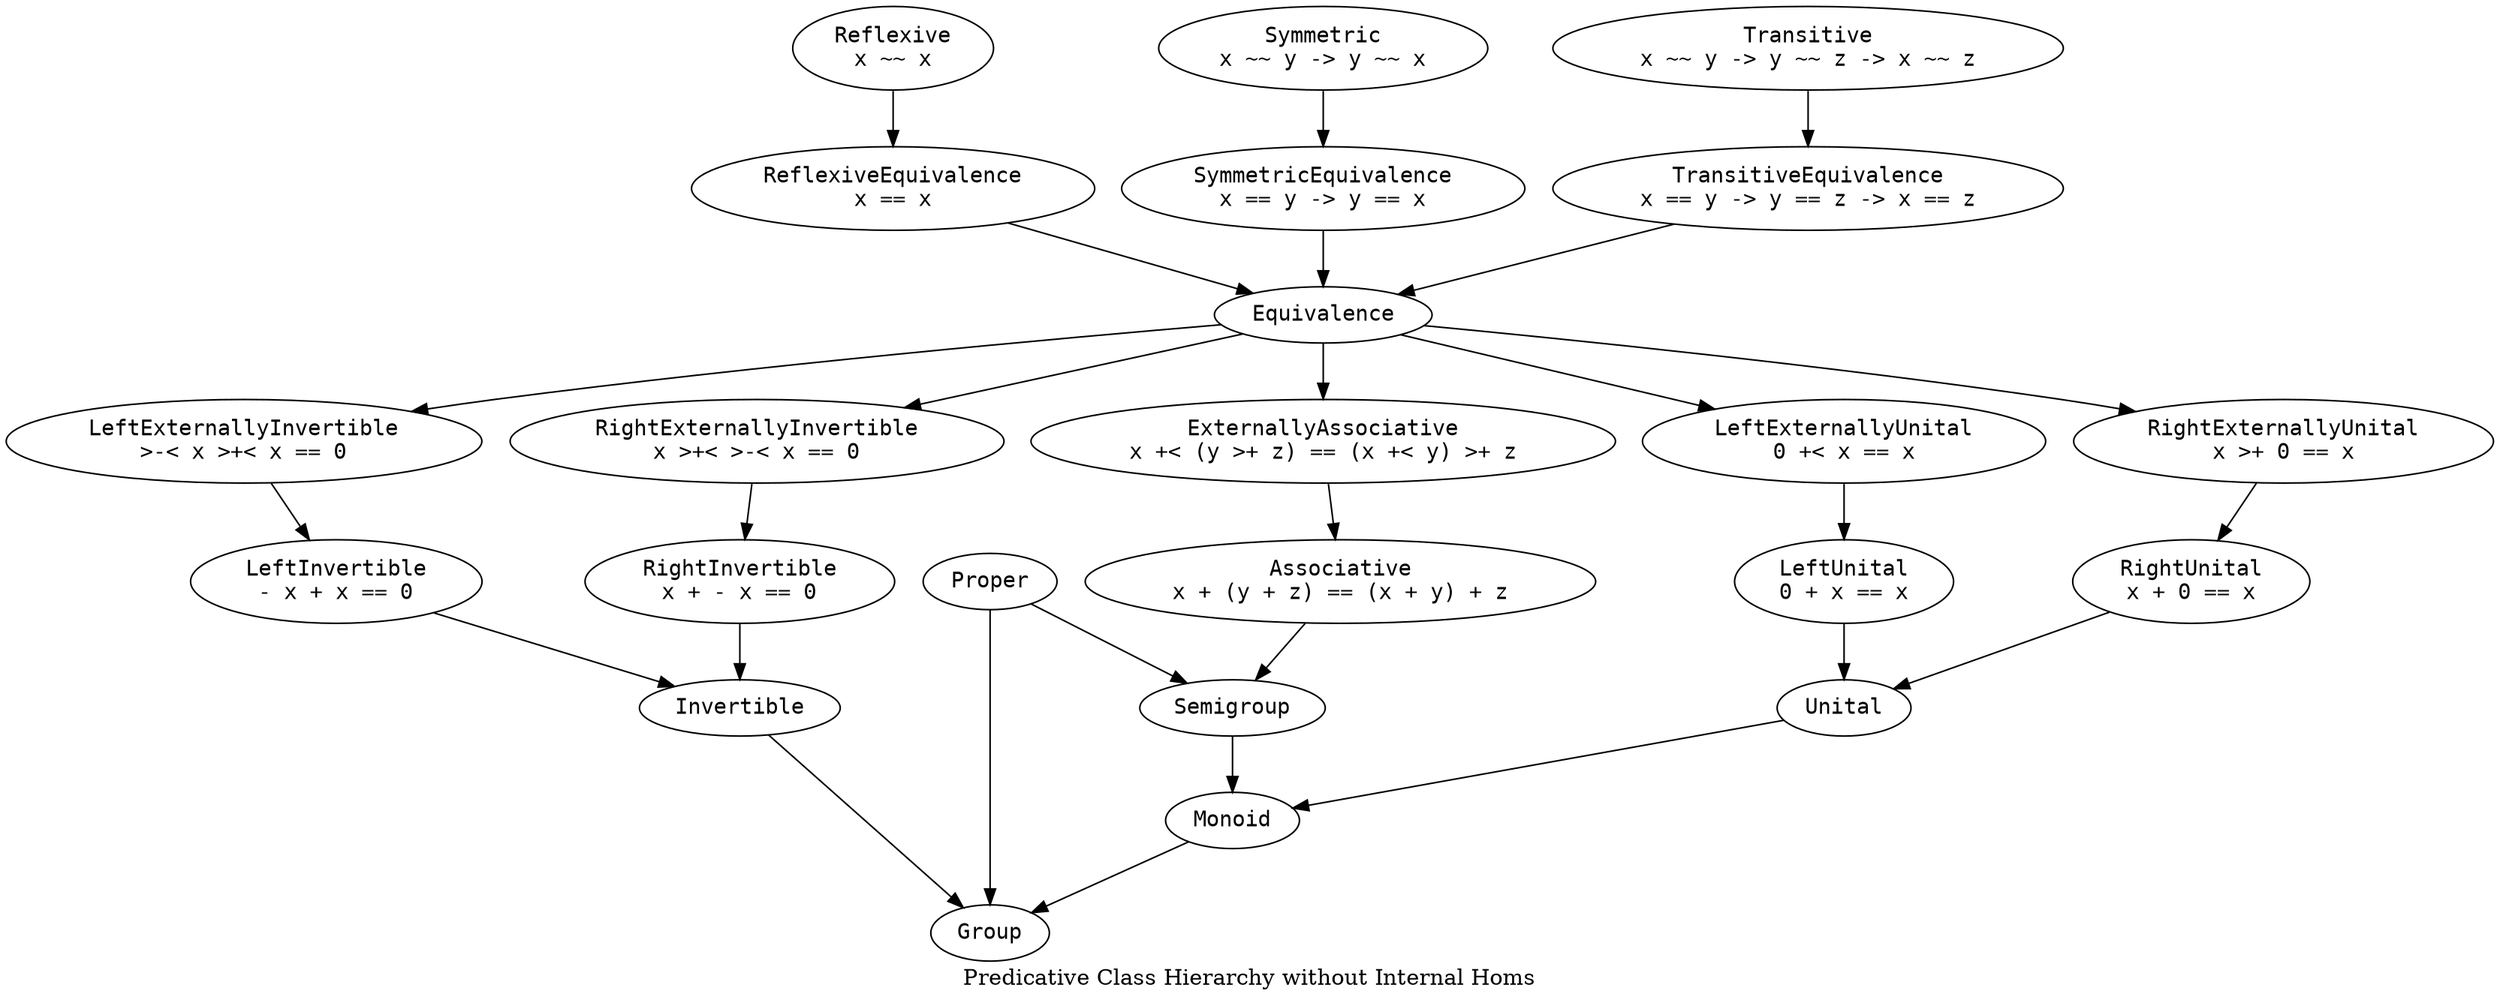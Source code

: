 digraph Is {
  label = "Predicative Class Hierarchy without Internal Homs"

  node [fontname = monospace]

  Assoc [label = "Associative\nx + (y + z) == (x + y) + z"]
  Eq [label = "Equivalence"]
  ExtAssoc [label = "ExternallyAssociative\nx +< (y >+ z) == (x +< y) >+ z"]
  Grp [label = "Group"]
  Inv [label = "Invertible"]
  LExtInv [label = "LeftExternallyInvertible\n>-< x >+< x == 0"]
  LExtUn [label = "LeftExternallyUnital\n0 +< x == x"]
  LInv [label = "LeftInvertible\n- x + x == 0"]
  LUn [label = "LeftUnital\n0 + x == x"]
  Mon [label = "Monoid"]
  Proper [label = "Proper"]
  RExtInv [label = "RightExternallyInvertible\nx >+< >-< x == 0"]
  RExtUn [label = "RightExternallyUnital\nx >+ 0 == x"]
  RInv [label = "RightInvertible\nx + - x == 0"]
  RUn [label = "RightUnital\nx + 0 == x"]
  Refl [label = "Reflexive\nx ~~ x"]
  ReflEq [label = "ReflexiveEquivalence\nx == x"]
  SGrp [label = "Semigroup"]
  Sym [label = "Symmetric\nx ~~ y -> y ~~ x"]
  SymEq [label = "SymmetricEquivalence\nx == y -> y == x"]
  Trans [label = "Transitive\nx ~~ y -> y ~~ z -> x ~~ z"]
  TransEq [label = "TransitiveEquivalence\nx == y -> y == z -> x == z"]
  Un [label = "Unital"]

  Assoc -> SGrp
  Eq -> ExtAssoc
  Eq -> LExtInv
  Eq -> LExtUn
  Eq -> RExtInv
  Eq -> RExtUn
  ExtAssoc -> Assoc
  Inv -> Grp
  LExtInv -> LInv
  LExtUn -> LUn
  LInv -> Inv
  LUn -> Un
  Mon -> Grp
  Proper -> Grp
  Proper -> SGrp
  RExtInv -> RInv
  RExtUn -> RUn
  RInv -> Inv
  RUn -> Un
  Refl -> ReflEq
  ReflEq -> Eq
  SGrp -> Mon
  Sym -> SymEq
  SymEq -> Eq
  Trans -> TransEq
  TransEq -> Eq
  Un -> Mon
}
